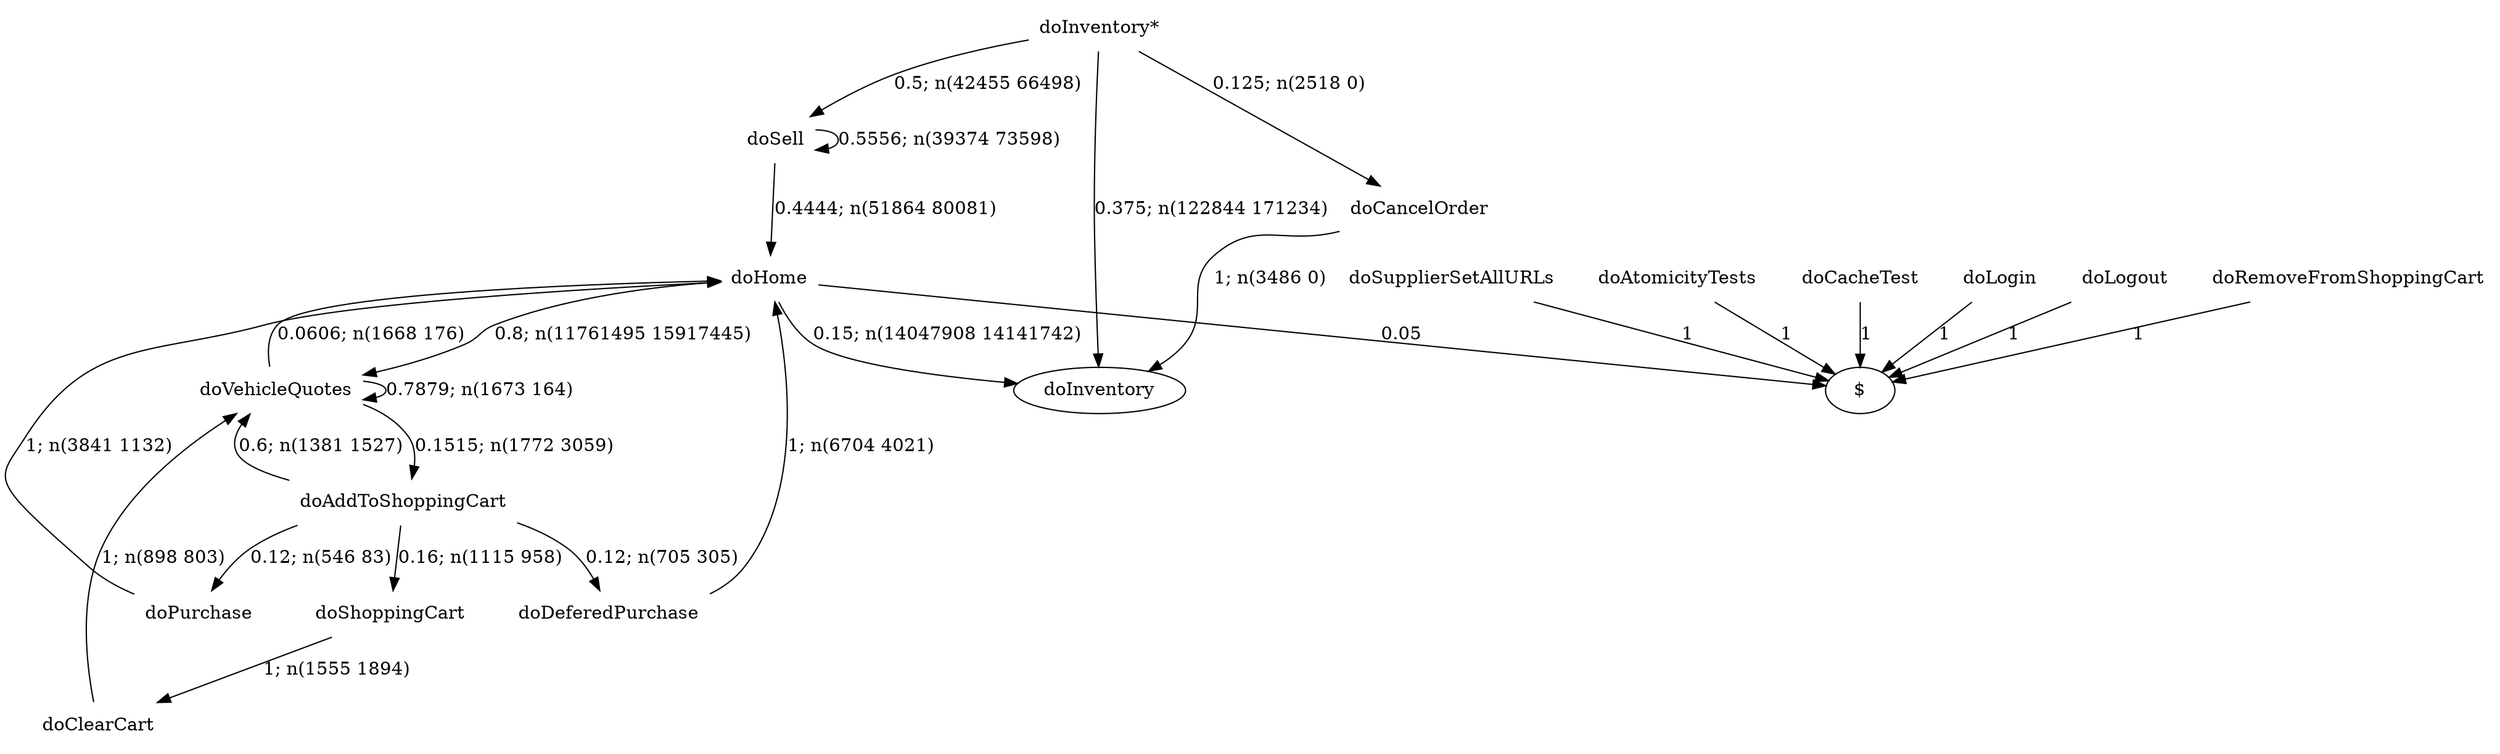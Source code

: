 digraph G {"doInventory*" [label="doInventory*",shape=none];"doSupplierSetAllURLs" [label="doSupplierSetAllURLs",shape=none];"doAtomicityTests" [label="doAtomicityTests",shape=none];"doCacheTest" [label="doCacheTest",shape=none];"doLogin" [label="doLogin",shape=none];"doVehicleQuotes" [label="doVehicleQuotes",shape=none];"doAddToShoppingCart" [label="doAddToShoppingCart",shape=none];"doDeferedPurchase" [label="doDeferedPurchase",shape=none];"doHome" [label="doHome",shape=none];"doShoppingCart" [label="doShoppingCart",shape=none];"doClearCart" [label="doClearCart",shape=none];"doPurchase" [label="doPurchase",shape=none];"doSell" [label="doSell",shape=none];"doLogout" [label="doLogout",shape=none];"doCancelOrder" [label="doCancelOrder",shape=none];"doRemoveFromShoppingCart" [label="doRemoveFromShoppingCart",shape=none];"doInventory*"->"doInventory" [style=solid,label="0.375; n(122844 171234)"];"doInventory*"->"doSell" [style=solid,label="0.5; n(42455 66498)"];"doInventory*"->"doCancelOrder" [style=solid,label="0.125; n(2518 0)"];"doSupplierSetAllURLs"->"$" [style=solid,label="1"];"doAtomicityTests"->"$" [style=solid,label="1"];"doCacheTest"->"$" [style=solid,label="1"];"doLogin"->"$" [style=solid,label="1"];"doVehicleQuotes"->"doVehicleQuotes" [style=solid,label="0.7879; n(1673 164)"];"doVehicleQuotes"->"doAddToShoppingCart" [style=solid,label="0.1515; n(1772 3059)"];"doVehicleQuotes"->"doHome" [style=solid,label="0.0606; n(1668 176)"];"doAddToShoppingCart"->"doVehicleQuotes" [style=solid,label="0.6; n(1381 1527)"];"doAddToShoppingCart"->"doDeferedPurchase" [style=solid,label="0.12; n(705 305)"];"doAddToShoppingCart"->"doShoppingCart" [style=solid,label="0.16; n(1115 958)"];"doAddToShoppingCart"->"doPurchase" [style=solid,label="0.12; n(546 83)"];"doDeferedPurchase"->"doHome" [style=solid,label="1; n(6704 4021)"];"doHome"->"doInventory" [style=solid,label="0.15; n(14047908 14141742)"];"doHome"->"doVehicleQuotes" [style=solid,label="0.8; n(11761495 15917445)"];"doHome"->"$" [style=solid,label="0.05"];"doShoppingCart"->"doClearCart" [style=solid,label="1; n(1555 1894)"];"doClearCart"->"doVehicleQuotes" [style=solid,label="1; n(898 803)"];"doPurchase"->"doHome" [style=solid,label="1; n(3841 1132)"];"doSell"->"doHome" [style=solid,label="0.4444; n(51864 80081)"];"doSell"->"doSell" [style=solid,label="0.5556; n(39374 73598)"];"doLogout"->"$" [style=solid,label="1"];"doCancelOrder"->"doInventory" [style=solid,label="1; n(3486 0)"];"doRemoveFromShoppingCart"->"$" [style=solid,label="1"];}